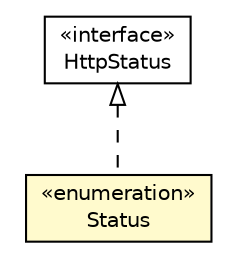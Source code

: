 #!/usr/local/bin/dot
#
# Class diagram 
# Generated by UMLGraph version R5_6-24-gf6e263 (http://www.umlgraph.org/)
#

digraph G {
	edge [fontname="Helvetica",fontsize=10,labelfontname="Helvetica",labelfontsize=10];
	node [fontname="Helvetica",fontsize=10,shape=plaintext];
	nodesep=0.25;
	ranksep=0.5;
	// io.reinert.requestor.Response.HttpStatus
	c29679 [label=<<table title="io.reinert.requestor.Response.HttpStatus" border="0" cellborder="1" cellspacing="0" cellpadding="2" port="p" href="./Response.HttpStatus.html">
		<tr><td><table border="0" cellspacing="0" cellpadding="1">
<tr><td align="center" balign="center"> &#171;interface&#187; </td></tr>
<tr><td align="center" balign="center"> HttpStatus </td></tr>
		</table></td></tr>
		</table>>, URL="./Response.HttpStatus.html", fontname="Helvetica", fontcolor="black", fontsize=10.0];
	// io.reinert.requestor.Response.Status
	c29681 [label=<<table title="io.reinert.requestor.Response.Status" border="0" cellborder="1" cellspacing="0" cellpadding="2" port="p" bgcolor="lemonChiffon" href="./Response.Status.html">
		<tr><td><table border="0" cellspacing="0" cellpadding="1">
<tr><td align="center" balign="center"> &#171;enumeration&#187; </td></tr>
<tr><td align="center" balign="center"> Status </td></tr>
		</table></td></tr>
		</table>>, URL="./Response.Status.html", fontname="Helvetica", fontcolor="black", fontsize=10.0];
	//io.reinert.requestor.Response.Status implements io.reinert.requestor.Response.HttpStatus
	c29679:p -> c29681:p [dir=back,arrowtail=empty,style=dashed];
}

